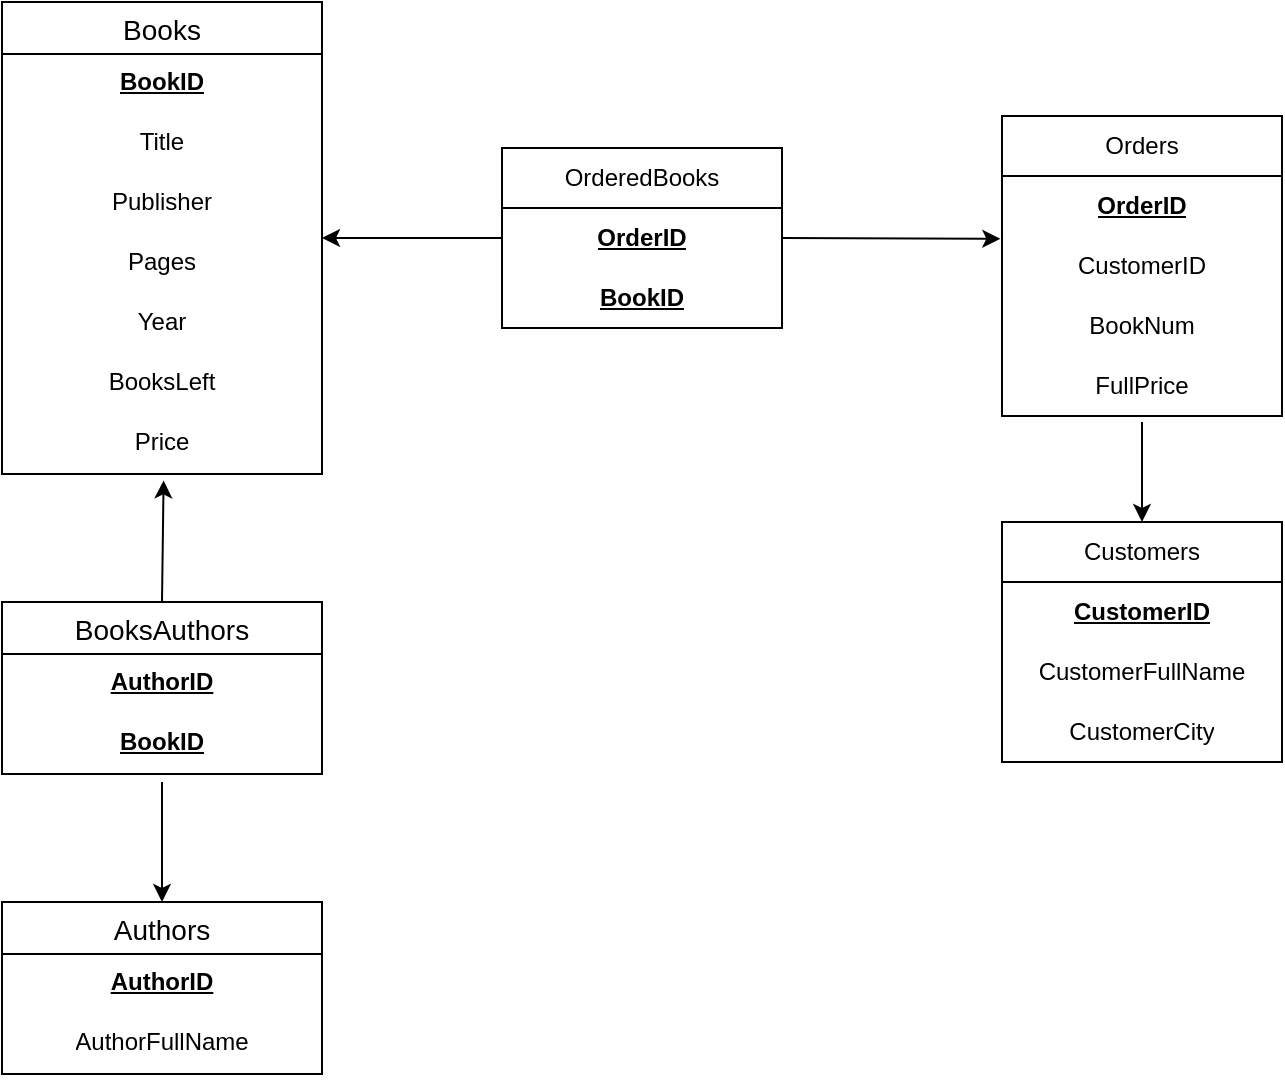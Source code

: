 <mxfile version="22.1.4" type="device">
  <diagram name="Page-1" id="tlKg9vGXvYagjbICFPIU">
    <mxGraphModel dx="1009" dy="591" grid="1" gridSize="10" guides="1" tooltips="1" connect="1" arrows="1" fold="1" page="1" pageScale="1" pageWidth="850" pageHeight="1100" math="0" shadow="0">
      <root>
        <mxCell id="0" />
        <mxCell id="1" parent="0" />
        <mxCell id="WApPO18iMJBJQqClhbNK-1" value="Books" style="swimlane;fontStyle=0;childLayout=stackLayout;horizontal=1;startSize=26;horizontalStack=0;resizeParent=1;resizeParentMax=0;resizeLast=0;collapsible=1;marginBottom=0;align=center;fontSize=14;strokeWidth=1;" vertex="1" parent="1">
          <mxGeometry x="130" y="100" width="160" height="236" as="geometry" />
        </mxCell>
        <mxCell id="WApPO18iMJBJQqClhbNK-2" value="BookID" style="text;strokeColor=none;fillColor=none;spacingLeft=4;spacingRight=4;overflow=hidden;rotatable=0;points=[[0,0.5],[1,0.5]];portConstraint=eastwest;fontSize=12;whiteSpace=wrap;html=1;align=center;fontStyle=5" vertex="1" parent="WApPO18iMJBJQqClhbNK-1">
          <mxGeometry y="26" width="160" height="30" as="geometry" />
        </mxCell>
        <mxCell id="WApPO18iMJBJQqClhbNK-3" value="Title" style="text;strokeColor=none;fillColor=none;spacingLeft=4;spacingRight=4;overflow=hidden;rotatable=0;points=[[0,0.5],[1,0.5]];portConstraint=eastwest;fontSize=12;whiteSpace=wrap;html=1;align=center;" vertex="1" parent="WApPO18iMJBJQqClhbNK-1">
          <mxGeometry y="56" width="160" height="30" as="geometry" />
        </mxCell>
        <mxCell id="WApPO18iMJBJQqClhbNK-11" value="Publisher" style="text;strokeColor=none;fillColor=none;spacingLeft=4;spacingRight=4;overflow=hidden;rotatable=0;points=[[0,0.5],[1,0.5]];portConstraint=eastwest;fontSize=12;whiteSpace=wrap;html=1;align=center;" vertex="1" parent="WApPO18iMJBJQqClhbNK-1">
          <mxGeometry y="86" width="160" height="30" as="geometry" />
        </mxCell>
        <mxCell id="WApPO18iMJBJQqClhbNK-15" value="Pages" style="text;strokeColor=none;fillColor=none;spacingLeft=4;spacingRight=4;overflow=hidden;rotatable=0;points=[[0,0.5],[1,0.5]];portConstraint=eastwest;fontSize=12;whiteSpace=wrap;html=1;align=center;" vertex="1" parent="WApPO18iMJBJQqClhbNK-1">
          <mxGeometry y="116" width="160" height="30" as="geometry" />
        </mxCell>
        <mxCell id="WApPO18iMJBJQqClhbNK-14" value="Year" style="text;strokeColor=none;fillColor=none;spacingLeft=4;spacingRight=4;overflow=hidden;rotatable=0;points=[[0,0.5],[1,0.5]];portConstraint=eastwest;fontSize=12;whiteSpace=wrap;html=1;align=center;" vertex="1" parent="WApPO18iMJBJQqClhbNK-1">
          <mxGeometry y="146" width="160" height="30" as="geometry" />
        </mxCell>
        <mxCell id="WApPO18iMJBJQqClhbNK-13" value="BooksLeft" style="text;strokeColor=none;fillColor=none;spacingLeft=4;spacingRight=4;overflow=hidden;rotatable=0;points=[[0,0.5],[1,0.5]];portConstraint=eastwest;fontSize=12;whiteSpace=wrap;html=1;align=center;" vertex="1" parent="WApPO18iMJBJQqClhbNK-1">
          <mxGeometry y="176" width="160" height="30" as="geometry" />
        </mxCell>
        <mxCell id="WApPO18iMJBJQqClhbNK-12" value="Price" style="text;strokeColor=none;fillColor=none;spacingLeft=4;spacingRight=4;overflow=hidden;rotatable=0;points=[[0,0.5],[1,0.5]];portConstraint=eastwest;fontSize=12;whiteSpace=wrap;html=1;align=center;" vertex="1" parent="WApPO18iMJBJQqClhbNK-1">
          <mxGeometry y="206" width="160" height="30" as="geometry" />
        </mxCell>
        <mxCell id="WApPO18iMJBJQqClhbNK-16" value="BooksAuthors" style="swimlane;fontStyle=0;childLayout=stackLayout;horizontal=1;startSize=26;horizontalStack=0;resizeParent=1;resizeParentMax=0;resizeLast=0;collapsible=1;marginBottom=0;align=center;fontSize=14;" vertex="1" parent="1">
          <mxGeometry x="130" y="400" width="160" height="86" as="geometry" />
        </mxCell>
        <mxCell id="WApPO18iMJBJQqClhbNK-17" value="AuthorID" style="text;strokeColor=none;fillColor=none;spacingLeft=4;spacingRight=4;overflow=hidden;rotatable=0;points=[[0,0.5],[1,0.5]];portConstraint=eastwest;fontSize=12;whiteSpace=wrap;html=1;align=center;fontStyle=5" vertex="1" parent="WApPO18iMJBJQqClhbNK-16">
          <mxGeometry y="26" width="160" height="30" as="geometry" />
        </mxCell>
        <mxCell id="WApPO18iMJBJQqClhbNK-18" value="BookID" style="text;strokeColor=none;fillColor=none;spacingLeft=4;spacingRight=4;overflow=hidden;rotatable=0;points=[[0,0.5],[1,0.5]];portConstraint=eastwest;fontSize=12;whiteSpace=wrap;html=1;align=center;fontStyle=5" vertex="1" parent="WApPO18iMJBJQqClhbNK-16">
          <mxGeometry y="56" width="160" height="30" as="geometry" />
        </mxCell>
        <mxCell id="WApPO18iMJBJQqClhbNK-20" value="Authors" style="swimlane;fontStyle=0;childLayout=stackLayout;horizontal=1;startSize=26;horizontalStack=0;resizeParent=1;resizeParentMax=0;resizeLast=0;collapsible=1;marginBottom=0;align=center;fontSize=14;" vertex="1" parent="1">
          <mxGeometry x="130" y="550" width="160" height="86" as="geometry" />
        </mxCell>
        <mxCell id="WApPO18iMJBJQqClhbNK-21" value="AuthorID" style="text;strokeColor=none;fillColor=none;spacingLeft=4;spacingRight=4;overflow=hidden;rotatable=0;points=[[0,0.5],[1,0.5]];portConstraint=eastwest;fontSize=12;whiteSpace=wrap;html=1;align=center;fontStyle=5" vertex="1" parent="WApPO18iMJBJQqClhbNK-20">
          <mxGeometry y="26" width="160" height="30" as="geometry" />
        </mxCell>
        <mxCell id="WApPO18iMJBJQqClhbNK-23" value="AuthorFullName" style="text;strokeColor=none;fillColor=none;spacingLeft=4;spacingRight=4;overflow=hidden;rotatable=0;points=[[0,0.5],[1,0.5]];portConstraint=eastwest;fontSize=12;whiteSpace=wrap;html=1;align=center;" vertex="1" parent="WApPO18iMJBJQqClhbNK-20">
          <mxGeometry y="56" width="160" height="30" as="geometry" />
        </mxCell>
        <mxCell id="WApPO18iMJBJQqClhbNK-25" value="" style="endArrow=classic;html=1;rounded=0;exitX=0.5;exitY=0;exitDx=0;exitDy=0;entryX=0.505;entryY=1.107;entryDx=0;entryDy=0;entryPerimeter=0;" edge="1" parent="1" source="WApPO18iMJBJQqClhbNK-16" target="WApPO18iMJBJQqClhbNK-12">
          <mxGeometry width="50" height="50" relative="1" as="geometry">
            <mxPoint x="350" y="400" as="sourcePoint" />
            <mxPoint x="330" y="350" as="targetPoint" />
          </mxGeometry>
        </mxCell>
        <mxCell id="WApPO18iMJBJQqClhbNK-26" value="" style="endArrow=classic;html=1;rounded=0;entryX=0.5;entryY=0;entryDx=0;entryDy=0;" edge="1" parent="1" target="WApPO18iMJBJQqClhbNK-20">
          <mxGeometry width="50" height="50" relative="1" as="geometry">
            <mxPoint x="210" y="490" as="sourcePoint" />
            <mxPoint x="220" y="540" as="targetPoint" />
          </mxGeometry>
        </mxCell>
        <mxCell id="WApPO18iMJBJQqClhbNK-27" value="OrderedBooks" style="swimlane;fontStyle=0;childLayout=stackLayout;horizontal=1;startSize=30;horizontalStack=0;resizeParent=1;resizeParentMax=0;resizeLast=0;collapsible=1;marginBottom=0;whiteSpace=wrap;html=1;" vertex="1" parent="1">
          <mxGeometry x="380" y="173" width="140" height="90" as="geometry" />
        </mxCell>
        <mxCell id="WApPO18iMJBJQqClhbNK-28" value="&lt;b&gt;&lt;u&gt;OrderID&lt;/u&gt;&lt;/b&gt;" style="text;strokeColor=none;fillColor=none;align=center;verticalAlign=middle;spacingLeft=4;spacingRight=4;overflow=hidden;points=[[0,0.5],[1,0.5]];portConstraint=eastwest;rotatable=0;whiteSpace=wrap;html=1;" vertex="1" parent="WApPO18iMJBJQqClhbNK-27">
          <mxGeometry y="30" width="140" height="30" as="geometry" />
        </mxCell>
        <mxCell id="WApPO18iMJBJQqClhbNK-29" value="&lt;b&gt;&lt;u&gt;BookID&lt;/u&gt;&lt;/b&gt;" style="text;strokeColor=none;fillColor=none;align=center;verticalAlign=middle;spacingLeft=4;spacingRight=4;overflow=hidden;points=[[0,0.5],[1,0.5]];portConstraint=eastwest;rotatable=0;whiteSpace=wrap;html=1;" vertex="1" parent="WApPO18iMJBJQqClhbNK-27">
          <mxGeometry y="60" width="140" height="30" as="geometry" />
        </mxCell>
        <mxCell id="WApPO18iMJBJQqClhbNK-31" value="" style="endArrow=classic;html=1;rounded=0;exitX=0;exitY=0.5;exitDx=0;exitDy=0;" edge="1" parent="1" source="WApPO18iMJBJQqClhbNK-28">
          <mxGeometry width="50" height="50" relative="1" as="geometry">
            <mxPoint x="350" y="220" as="sourcePoint" />
            <mxPoint x="290" y="218" as="targetPoint" />
          </mxGeometry>
        </mxCell>
        <mxCell id="WApPO18iMJBJQqClhbNK-32" value="Orders" style="swimlane;fontStyle=0;childLayout=stackLayout;horizontal=1;startSize=30;horizontalStack=0;resizeParent=1;resizeParentMax=0;resizeLast=0;collapsible=1;marginBottom=0;whiteSpace=wrap;html=1;" vertex="1" parent="1">
          <mxGeometry x="630" y="157" width="140" height="150" as="geometry" />
        </mxCell>
        <mxCell id="WApPO18iMJBJQqClhbNK-33" value="OrderID" style="text;strokeColor=none;fillColor=none;align=center;verticalAlign=middle;spacingLeft=4;spacingRight=4;overflow=hidden;points=[[0,0.5],[1,0.5]];portConstraint=eastwest;rotatable=0;whiteSpace=wrap;html=1;fontStyle=5" vertex="1" parent="WApPO18iMJBJQqClhbNK-32">
          <mxGeometry y="30" width="140" height="30" as="geometry" />
        </mxCell>
        <mxCell id="WApPO18iMJBJQqClhbNK-34" value="CustomerID" style="text;strokeColor=none;fillColor=none;align=center;verticalAlign=middle;spacingLeft=4;spacingRight=4;overflow=hidden;points=[[0,0.5],[1,0.5]];portConstraint=eastwest;rotatable=0;whiteSpace=wrap;html=1;" vertex="1" parent="WApPO18iMJBJQqClhbNK-32">
          <mxGeometry y="60" width="140" height="30" as="geometry" />
        </mxCell>
        <mxCell id="WApPO18iMJBJQqClhbNK-35" value="BookNum" style="text;strokeColor=none;fillColor=none;align=center;verticalAlign=middle;spacingLeft=4;spacingRight=4;overflow=hidden;points=[[0,0.5],[1,0.5]];portConstraint=eastwest;rotatable=0;whiteSpace=wrap;html=1;" vertex="1" parent="WApPO18iMJBJQqClhbNK-32">
          <mxGeometry y="90" width="140" height="30" as="geometry" />
        </mxCell>
        <mxCell id="WApPO18iMJBJQqClhbNK-36" value="FullPrice" style="text;strokeColor=none;fillColor=none;align=center;verticalAlign=middle;spacingLeft=4;spacingRight=4;overflow=hidden;points=[[0,0.5],[1,0.5]];portConstraint=eastwest;rotatable=0;whiteSpace=wrap;html=1;" vertex="1" parent="WApPO18iMJBJQqClhbNK-32">
          <mxGeometry y="120" width="140" height="30" as="geometry" />
        </mxCell>
        <mxCell id="WApPO18iMJBJQqClhbNK-37" value="" style="endArrow=classic;html=1;rounded=0;entryX=-0.006;entryY=1.047;entryDx=0;entryDy=0;entryPerimeter=0;exitX=1;exitY=0.5;exitDx=0;exitDy=0;" edge="1" parent="1" source="WApPO18iMJBJQqClhbNK-28" target="WApPO18iMJBJQqClhbNK-33">
          <mxGeometry width="50" height="50" relative="1" as="geometry">
            <mxPoint x="400" y="330" as="sourcePoint" />
            <mxPoint x="450" y="280" as="targetPoint" />
          </mxGeometry>
        </mxCell>
        <mxCell id="WApPO18iMJBJQqClhbNK-38" value="Customers" style="swimlane;fontStyle=0;childLayout=stackLayout;horizontal=1;startSize=30;horizontalStack=0;resizeParent=1;resizeParentMax=0;resizeLast=0;collapsible=1;marginBottom=0;whiteSpace=wrap;html=1;" vertex="1" parent="1">
          <mxGeometry x="630" y="360" width="140" height="120" as="geometry" />
        </mxCell>
        <mxCell id="WApPO18iMJBJQqClhbNK-39" value="CustomerID" style="text;strokeColor=none;fillColor=none;align=center;verticalAlign=middle;spacingLeft=4;spacingRight=4;overflow=hidden;points=[[0,0.5],[1,0.5]];portConstraint=eastwest;rotatable=0;whiteSpace=wrap;html=1;fontStyle=5" vertex="1" parent="WApPO18iMJBJQqClhbNK-38">
          <mxGeometry y="30" width="140" height="30" as="geometry" />
        </mxCell>
        <mxCell id="WApPO18iMJBJQqClhbNK-40" value="CustomerFullName" style="text;strokeColor=none;fillColor=none;align=center;verticalAlign=middle;spacingLeft=4;spacingRight=4;overflow=hidden;points=[[0,0.5],[1,0.5]];portConstraint=eastwest;rotatable=0;whiteSpace=wrap;html=1;" vertex="1" parent="WApPO18iMJBJQqClhbNK-38">
          <mxGeometry y="60" width="140" height="30" as="geometry" />
        </mxCell>
        <mxCell id="WApPO18iMJBJQqClhbNK-41" value="CustomerCity" style="text;strokeColor=none;fillColor=none;align=center;verticalAlign=middle;spacingLeft=4;spacingRight=4;overflow=hidden;points=[[0,0.5],[1,0.5]];portConstraint=eastwest;rotatable=0;whiteSpace=wrap;html=1;" vertex="1" parent="WApPO18iMJBJQqClhbNK-38">
          <mxGeometry y="90" width="140" height="30" as="geometry" />
        </mxCell>
        <mxCell id="WApPO18iMJBJQqClhbNK-42" value="" style="endArrow=classic;html=1;rounded=0;entryX=0.5;entryY=0;entryDx=0;entryDy=0;" edge="1" parent="1" target="WApPO18iMJBJQqClhbNK-38">
          <mxGeometry width="50" height="50" relative="1" as="geometry">
            <mxPoint x="700" y="310" as="sourcePoint" />
            <mxPoint x="560" y="500" as="targetPoint" />
          </mxGeometry>
        </mxCell>
      </root>
    </mxGraphModel>
  </diagram>
</mxfile>
